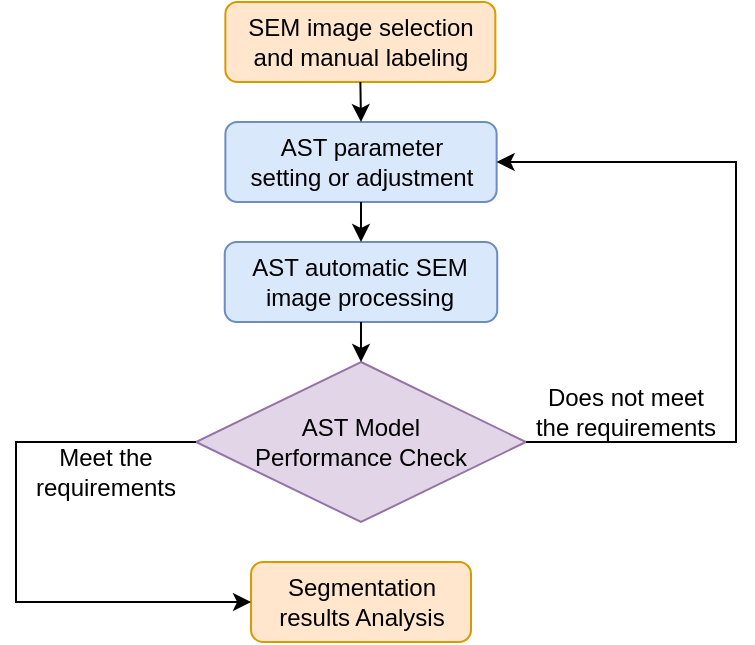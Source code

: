 <mxfile version="17.1.3" type="github">
  <diagram id="C5RBs43oDa-KdzZeNtuy" name="Page-1">
    <mxGraphModel dx="541" dy="351" grid="1" gridSize="10" guides="1" tooltips="1" connect="1" arrows="1" fold="1" page="1" pageScale="1" pageWidth="827" pageHeight="1169" math="0" shadow="0">
      <root>
        <mxCell id="WIyWlLk6GJQsqaUBKTNV-0" />
        <mxCell id="WIyWlLk6GJQsqaUBKTNV-1" parent="WIyWlLk6GJQsqaUBKTNV-0" />
        <mxCell id="1l6Q6XfvDbMfiRP0JhrZ-0" value="SEM image selection and manual labeling" style="rounded=1;whiteSpace=wrap;html=1;fillColor=#ffe6cc;strokeColor=#d79b00;" parent="WIyWlLk6GJQsqaUBKTNV-1" vertex="1">
          <mxGeometry x="154.68" y="110" width="135" height="40" as="geometry" />
        </mxCell>
        <mxCell id="1l6Q6XfvDbMfiRP0JhrZ-2" value="AST parameter &lt;br&gt;setting or adjustment" style="rounded=1;whiteSpace=wrap;html=1;fillColor=#dae8fc;strokeColor=#6c8ebf;" parent="WIyWlLk6GJQsqaUBKTNV-1" vertex="1">
          <mxGeometry x="154.69" y="170" width="135.63" height="40" as="geometry" />
        </mxCell>
        <mxCell id="1l6Q6XfvDbMfiRP0JhrZ-3" value="AST automatic SEM image processing" style="rounded=1;whiteSpace=wrap;html=1;fillColor=#dae8fc;strokeColor=#6c8ebf;" parent="WIyWlLk6GJQsqaUBKTNV-1" vertex="1">
          <mxGeometry x="154.37" y="230" width="136.25" height="40" as="geometry" />
        </mxCell>
        <mxCell id="1l6Q6XfvDbMfiRP0JhrZ-7" value="AST Model &lt;br&gt;Performance Check" style="rhombus;whiteSpace=wrap;html=1;fillColor=#e1d5e7;strokeColor=#9673a6;" parent="WIyWlLk6GJQsqaUBKTNV-1" vertex="1">
          <mxGeometry x="140" y="290" width="165" height="80" as="geometry" />
        </mxCell>
        <mxCell id="1l6Q6XfvDbMfiRP0JhrZ-9" value="" style="endArrow=classic;html=1;rounded=0;exitX=1;exitY=0.5;exitDx=0;exitDy=0;entryX=1;entryY=0.5;entryDx=0;entryDy=0;" parent="WIyWlLk6GJQsqaUBKTNV-1" source="1l6Q6XfvDbMfiRP0JhrZ-7" target="1l6Q6XfvDbMfiRP0JhrZ-2" edge="1">
          <mxGeometry width="50" height="50" relative="1" as="geometry">
            <mxPoint x="390" y="300" as="sourcePoint" />
            <mxPoint x="370" y="180" as="targetPoint" />
            <Array as="points">
              <mxPoint x="410" y="330" />
              <mxPoint x="410" y="260" />
              <mxPoint x="410" y="190" />
            </Array>
          </mxGeometry>
        </mxCell>
        <mxCell id="1l6Q6XfvDbMfiRP0JhrZ-13" value="Does not meet the requirements" style="text;html=1;strokeColor=none;fillColor=none;align=center;verticalAlign=middle;whiteSpace=wrap;rounded=0;" parent="WIyWlLk6GJQsqaUBKTNV-1" vertex="1">
          <mxGeometry x="305" y="300" width="100" height="30" as="geometry" />
        </mxCell>
        <mxCell id="1l6Q6XfvDbMfiRP0JhrZ-15" value="Segmentation results Analysis" style="rounded=1;whiteSpace=wrap;html=1;fillColor=#ffe6cc;strokeColor=#d79b00;" parent="WIyWlLk6GJQsqaUBKTNV-1" vertex="1">
          <mxGeometry x="167.51" y="390" width="110" height="40" as="geometry" />
        </mxCell>
        <mxCell id="1l6Q6XfvDbMfiRP0JhrZ-16" value="" style="endArrow=classic;html=1;rounded=0;exitX=0;exitY=0.5;exitDx=0;exitDy=0;entryX=0;entryY=0.5;entryDx=0;entryDy=0;" parent="WIyWlLk6GJQsqaUBKTNV-1" source="1l6Q6XfvDbMfiRP0JhrZ-7" target="1l6Q6XfvDbMfiRP0JhrZ-15" edge="1">
          <mxGeometry width="50" height="50" relative="1" as="geometry">
            <mxPoint x="390" y="400" as="sourcePoint" />
            <mxPoint x="150" y="330" as="targetPoint" />
            <Array as="points">
              <mxPoint x="50" y="330" />
              <mxPoint x="50" y="370" />
              <mxPoint x="50" y="410" />
            </Array>
          </mxGeometry>
        </mxCell>
        <mxCell id="1l6Q6XfvDbMfiRP0JhrZ-17" value="Meet the requirements" style="text;html=1;strokeColor=none;fillColor=none;align=center;verticalAlign=middle;whiteSpace=wrap;rounded=0;" parent="WIyWlLk6GJQsqaUBKTNV-1" vertex="1">
          <mxGeometry x="50" y="330" width="90" height="30" as="geometry" />
        </mxCell>
        <mxCell id="3FDYZu0aGLrl64yQ61pi-5" value="" style="endArrow=classic;html=1;rounded=0;exitX=0.5;exitY=1;exitDx=0;exitDy=0;entryX=0.5;entryY=0;entryDx=0;entryDy=0;" parent="WIyWlLk6GJQsqaUBKTNV-1" source="1l6Q6XfvDbMfiRP0JhrZ-2" target="1l6Q6XfvDbMfiRP0JhrZ-3" edge="1">
          <mxGeometry width="50" height="50" relative="1" as="geometry">
            <mxPoint x="100" y="300" as="sourcePoint" />
            <mxPoint x="150" y="250" as="targetPoint" />
          </mxGeometry>
        </mxCell>
        <mxCell id="3FDYZu0aGLrl64yQ61pi-6" value="" style="endArrow=classic;html=1;rounded=0;exitX=0.5;exitY=1;exitDx=0;exitDy=0;entryX=0.5;entryY=0;entryDx=0;entryDy=0;" parent="WIyWlLk6GJQsqaUBKTNV-1" source="1l6Q6XfvDbMfiRP0JhrZ-3" target="1l6Q6XfvDbMfiRP0JhrZ-7" edge="1">
          <mxGeometry width="50" height="50" relative="1" as="geometry">
            <mxPoint x="100" y="300" as="sourcePoint" />
            <mxPoint x="150" y="250" as="targetPoint" />
          </mxGeometry>
        </mxCell>
        <mxCell id="3FDYZu0aGLrl64yQ61pi-8" value="" style="endArrow=classic;html=1;rounded=0;exitX=0.5;exitY=1;exitDx=0;exitDy=0;entryX=0.5;entryY=0;entryDx=0;entryDy=0;" parent="WIyWlLk6GJQsqaUBKTNV-1" source="1l6Q6XfvDbMfiRP0JhrZ-0" target="1l6Q6XfvDbMfiRP0JhrZ-2" edge="1">
          <mxGeometry width="50" height="50" relative="1" as="geometry">
            <mxPoint x="330" y="250" as="sourcePoint" />
            <mxPoint x="380" y="200" as="targetPoint" />
          </mxGeometry>
        </mxCell>
      </root>
    </mxGraphModel>
  </diagram>
</mxfile>
